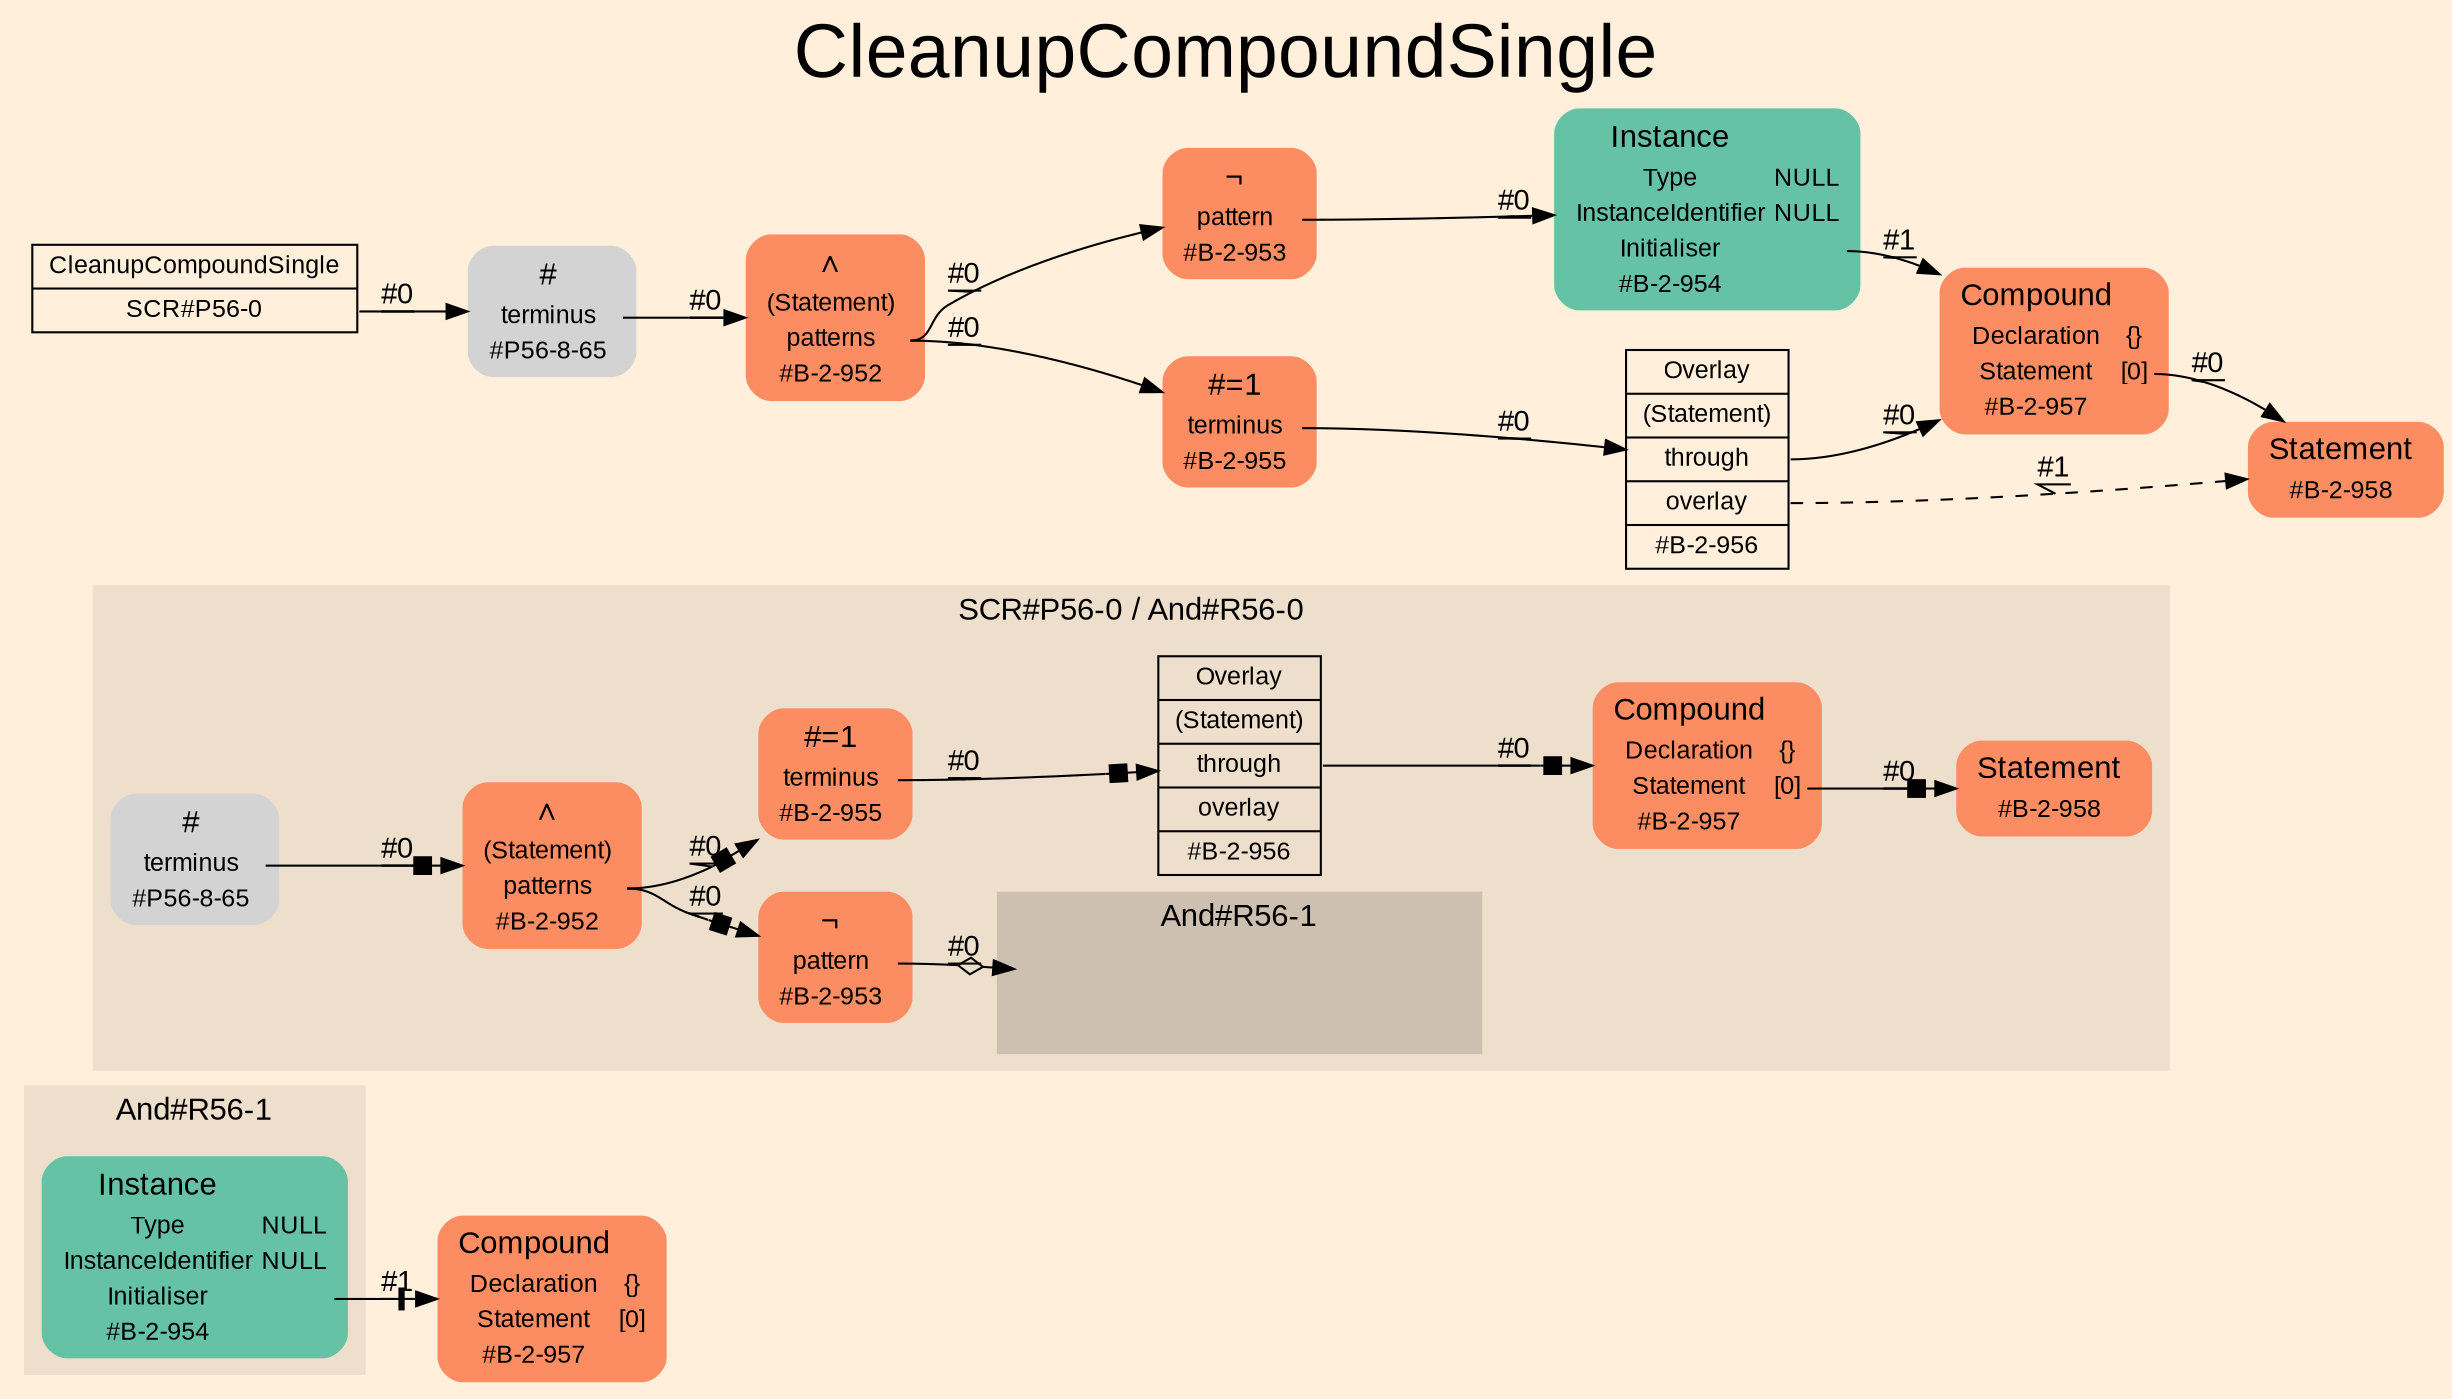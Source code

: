 digraph "CleanupCompoundSingle" {
label = "CleanupCompoundSingle"
labelloc = t
fontsize = "36"
graph [
    rankdir = "LR"
    ranksep = 0.3
    bgcolor = antiquewhite1
    color = black
    fontcolor = black
    fontname = "Arial"
];
node [
    fontname = "Arial"
];
edge [
    fontname = "Arial"
];

// -------------------- figure And#R56-1 --------------------
// -------- region And#R56-1 ----------
subgraph "clusterAnd#R56-1" {
    label = "And#R56-1"
    style = "filled"
    color = antiquewhite2
    fontsize = "15"
    "And#R56-1/#B-2-954" [
        // -------- block And#R56-1/#B-2-954 ----------
        shape = "plaintext"
        fillcolor = "/set28/1"
        label = <<TABLE BORDER="0" CELLBORDER="0" CELLSPACING="0">
         <TR><TD><FONT POINT-SIZE="15.0">Instance</FONT></TD><TD></TD></TR>
         <TR><TD>Type</TD><TD PORT="port0">NULL</TD></TR>
         <TR><TD>InstanceIdentifier</TD><TD PORT="port1">NULL</TD></TR>
         <TR><TD>Initialiser</TD><TD PORT="port2"></TD></TR>
         <TR><TD>#B-2-954</TD><TD PORT="port3"></TD></TR>
        </TABLE>>
        style = "rounded,filled"
        fontsize = "12"
    ];
    
}

"And#R56-1/#B-2-957" [
    // -------- block And#R56-1/#B-2-957 ----------
    shape = "plaintext"
    fillcolor = "/set28/2"
    label = <<TABLE BORDER="0" CELLBORDER="0" CELLSPACING="0">
     <TR><TD><FONT POINT-SIZE="15.0">Compound</FONT></TD><TD></TD></TR>
     <TR><TD>Declaration</TD><TD PORT="port0">{}</TD></TR>
     <TR><TD>Statement</TD><TD PORT="port1">[0]</TD></TR>
     <TR><TD>#B-2-957</TD><TD PORT="port2"></TD></TR>
    </TABLE>>
    style = "rounded,filled"
    fontsize = "12"
];

"And#R56-1/#B-2-954":port2 -> "And#R56-1/#B-2-957" [
    arrowhead="normalnonetee"
    label = "#1"
    decorate = true
    color = black
    fontcolor = black
];


// -------------------- figure And#R56-0 --------------------
// -------- region And#R56-0 ----------
subgraph "clusterAnd#R56-0" {
    label = "SCR#P56-0 / And#R56-0"
    style = "filled"
    color = antiquewhite2
    fontsize = "15"
    "And#R56-0/#B-2-952" [
        // -------- block And#R56-0/#B-2-952 ----------
        shape = "plaintext"
        fillcolor = "/set28/2"
        label = <<TABLE BORDER="0" CELLBORDER="0" CELLSPACING="0">
         <TR><TD><FONT POINT-SIZE="15.0">∧</FONT></TD><TD></TD></TR>
         <TR><TD>(Statement)</TD><TD PORT="port0"></TD></TR>
         <TR><TD>patterns</TD><TD PORT="port1"></TD></TR>
         <TR><TD>#B-2-952</TD><TD PORT="port2"></TD></TR>
        </TABLE>>
        style = "rounded,filled"
        fontsize = "12"
    ];
    
    "And#R56-0/#B-2-953" [
        // -------- block And#R56-0/#B-2-953 ----------
        shape = "plaintext"
        fillcolor = "/set28/2"
        label = <<TABLE BORDER="0" CELLBORDER="0" CELLSPACING="0">
         <TR><TD><FONT POINT-SIZE="15.0">¬</FONT></TD><TD></TD></TR>
         <TR><TD>pattern</TD><TD PORT="port0"></TD></TR>
         <TR><TD>#B-2-953</TD><TD PORT="port1"></TD></TR>
        </TABLE>>
        style = "rounded,filled"
        fontsize = "12"
    ];
    
    "And#R56-0/#B-2-955" [
        // -------- block And#R56-0/#B-2-955 ----------
        shape = "plaintext"
        fillcolor = "/set28/2"
        label = <<TABLE BORDER="0" CELLBORDER="0" CELLSPACING="0">
         <TR><TD><FONT POINT-SIZE="15.0">#=1</FONT></TD><TD></TD></TR>
         <TR><TD>terminus</TD><TD PORT="port0"></TD></TR>
         <TR><TD>#B-2-955</TD><TD PORT="port1"></TD></TR>
        </TABLE>>
        style = "rounded,filled"
        fontsize = "12"
    ];
    
    "And#R56-0/#B-2-956" [
        // -------- block And#R56-0/#B-2-956 ----------
        shape = "record"
        fillcolor = antiquewhite2
        label = "<fixed> Overlay | <port0> (Statement) | <port1> through | <port2> overlay | <port3> #B-2-956"
        style = "filled"
        fontsize = "12"
        color = black
        fontcolor = black
    ];
    
    "And#R56-0/#B-2-957" [
        // -------- block And#R56-0/#B-2-957 ----------
        shape = "plaintext"
        fillcolor = "/set28/2"
        label = <<TABLE BORDER="0" CELLBORDER="0" CELLSPACING="0">
         <TR><TD><FONT POINT-SIZE="15.0">Compound</FONT></TD><TD></TD></TR>
         <TR><TD>Declaration</TD><TD PORT="port0">{}</TD></TR>
         <TR><TD>Statement</TD><TD PORT="port1">[0]</TD></TR>
         <TR><TD>#B-2-957</TD><TD PORT="port2"></TD></TR>
        </TABLE>>
        style = "rounded,filled"
        fontsize = "12"
    ];
    
    "And#R56-0/#B-2-958" [
        // -------- block And#R56-0/#B-2-958 ----------
        shape = "plaintext"
        fillcolor = "/set28/2"
        label = <<TABLE BORDER="0" CELLBORDER="0" CELLSPACING="0">
         <TR><TD><FONT POINT-SIZE="15.0">Statement</FONT></TD><TD></TD></TR>
         <TR><TD>#B-2-958</TD><TD PORT="port0"></TD></TR>
        </TABLE>>
        style = "rounded,filled"
        fontsize = "12"
    ];
    
    "And#R56-0/#P56-8-65" [
        // -------- block And#R56-0/#P56-8-65 ----------
        shape = "plaintext"
        label = <<TABLE BORDER="0" CELLBORDER="0" CELLSPACING="0">
         <TR><TD><FONT POINT-SIZE="15.0">#</FONT></TD><TD></TD></TR>
         <TR><TD>terminus</TD><TD PORT="port0"></TD></TR>
         <TR><TD>#P56-8-65</TD><TD PORT="port1"></TD></TR>
        </TABLE>>
        style = "rounded,filled"
        fontsize = "12"
    ];
    
    // -------- region And#R56-0/And#R56-1 ----------
    subgraph "clusterAnd#R56-0/And#R56-1" {
        label = "And#R56-1"
        style = "filled"
        color = antiquewhite3
        fontsize = "15"
        "And#R56-0/And#R56-1/#B-2-954" [
            // -------- block And#R56-0/And#R56-1/#B-2-954 ----------
            shape = none
            fillcolor = "/set28/1"
            style = "invisible"
        ];
        
    }
    
}

"And#R56-0/#B-2-952":port1 -> "And#R56-0/#B-2-955" [
    arrowhead="normalnonebox"
    label = "#0"
    decorate = true
    color = black
    fontcolor = black
];

"And#R56-0/#B-2-952":port1 -> "And#R56-0/#B-2-953" [
    arrowhead="normalnonebox"
    label = "#0"
    decorate = true
    color = black
    fontcolor = black
];

"And#R56-0/#B-2-953":port0 -> "And#R56-0/And#R56-1/#B-2-954" [
    arrowhead="normalnoneodiamond"
    label = "#0"
    decorate = true
    color = black
    fontcolor = black
];

"And#R56-0/#B-2-955":port0 -> "And#R56-0/#B-2-956" [
    arrowhead="normalnonebox"
    label = "#0"
    decorate = true
    color = black
    fontcolor = black
];

"And#R56-0/#B-2-956":port1 -> "And#R56-0/#B-2-957" [
    arrowhead="normalnonebox"
    label = "#0"
    decorate = true
    color = black
    fontcolor = black
];

"And#R56-0/#B-2-957":port1 -> "And#R56-0/#B-2-958" [
    arrowhead="normalnonebox"
    label = "#0"
    decorate = true
    color = black
    fontcolor = black
];

"And#R56-0/#P56-8-65":port0 -> "And#R56-0/#B-2-952" [
    arrowhead="normalnonebox"
    label = "#0"
    decorate = true
    color = black
    fontcolor = black
];


// -------------------- transformation figure --------------------
"CR#P56-0" [
    // -------- block CR#P56-0 ----------
    shape = "record"
    fillcolor = antiquewhite1
    label = "<fixed> CleanupCompoundSingle | <port0> SCR#P56-0"
    style = "filled"
    fontsize = "12"
    color = black
    fontcolor = black
];

"#P56-8-65" [
    // -------- block #P56-8-65 ----------
    shape = "plaintext"
    label = <<TABLE BORDER="0" CELLBORDER="0" CELLSPACING="0">
     <TR><TD><FONT POINT-SIZE="15.0">#</FONT></TD><TD></TD></TR>
     <TR><TD>terminus</TD><TD PORT="port0"></TD></TR>
     <TR><TD>#P56-8-65</TD><TD PORT="port1"></TD></TR>
    </TABLE>>
    style = "rounded,filled"
    fontsize = "12"
];

"#B-2-952" [
    // -------- block #B-2-952 ----------
    shape = "plaintext"
    fillcolor = "/set28/2"
    label = <<TABLE BORDER="0" CELLBORDER="0" CELLSPACING="0">
     <TR><TD><FONT POINT-SIZE="15.0">∧</FONT></TD><TD></TD></TR>
     <TR><TD>(Statement)</TD><TD PORT="port0"></TD></TR>
     <TR><TD>patterns</TD><TD PORT="port1"></TD></TR>
     <TR><TD>#B-2-952</TD><TD PORT="port2"></TD></TR>
    </TABLE>>
    style = "rounded,filled"
    fontsize = "12"
];

"#B-2-955" [
    // -------- block #B-2-955 ----------
    shape = "plaintext"
    fillcolor = "/set28/2"
    label = <<TABLE BORDER="0" CELLBORDER="0" CELLSPACING="0">
     <TR><TD><FONT POINT-SIZE="15.0">#=1</FONT></TD><TD></TD></TR>
     <TR><TD>terminus</TD><TD PORT="port0"></TD></TR>
     <TR><TD>#B-2-955</TD><TD PORT="port1"></TD></TR>
    </TABLE>>
    style = "rounded,filled"
    fontsize = "12"
];

"#B-2-956" [
    // -------- block #B-2-956 ----------
    shape = "record"
    fillcolor = antiquewhite1
    label = "<fixed> Overlay | <port0> (Statement) | <port1> through | <port2> overlay | <port3> #B-2-956"
    style = "filled"
    fontsize = "12"
    color = black
    fontcolor = black
];

"#B-2-957" [
    // -------- block #B-2-957 ----------
    shape = "plaintext"
    fillcolor = "/set28/2"
    label = <<TABLE BORDER="0" CELLBORDER="0" CELLSPACING="0">
     <TR><TD><FONT POINT-SIZE="15.0">Compound</FONT></TD><TD></TD></TR>
     <TR><TD>Declaration</TD><TD PORT="port0">{}</TD></TR>
     <TR><TD>Statement</TD><TD PORT="port1">[0]</TD></TR>
     <TR><TD>#B-2-957</TD><TD PORT="port2"></TD></TR>
    </TABLE>>
    style = "rounded,filled"
    fontsize = "12"
];

"#B-2-958" [
    // -------- block #B-2-958 ----------
    shape = "plaintext"
    fillcolor = "/set28/2"
    label = <<TABLE BORDER="0" CELLBORDER="0" CELLSPACING="0">
     <TR><TD><FONT POINT-SIZE="15.0">Statement</FONT></TD><TD></TD></TR>
     <TR><TD>#B-2-958</TD><TD PORT="port0"></TD></TR>
    </TABLE>>
    style = "rounded,filled"
    fontsize = "12"
];

"#B-2-953" [
    // -------- block #B-2-953 ----------
    shape = "plaintext"
    fillcolor = "/set28/2"
    label = <<TABLE BORDER="0" CELLBORDER="0" CELLSPACING="0">
     <TR><TD><FONT POINT-SIZE="15.0">¬</FONT></TD><TD></TD></TR>
     <TR><TD>pattern</TD><TD PORT="port0"></TD></TR>
     <TR><TD>#B-2-953</TD><TD PORT="port1"></TD></TR>
    </TABLE>>
    style = "rounded,filled"
    fontsize = "12"
];

"#B-2-954" [
    // -------- block #B-2-954 ----------
    shape = "plaintext"
    fillcolor = "/set28/1"
    label = <<TABLE BORDER="0" CELLBORDER="0" CELLSPACING="0">
     <TR><TD><FONT POINT-SIZE="15.0">Instance</FONT></TD><TD></TD></TR>
     <TR><TD>Type</TD><TD PORT="port0">NULL</TD></TR>
     <TR><TD>InstanceIdentifier</TD><TD PORT="port1">NULL</TD></TR>
     <TR><TD>Initialiser</TD><TD PORT="port2"></TD></TR>
     <TR><TD>#B-2-954</TD><TD PORT="port3"></TD></TR>
    </TABLE>>
    style = "rounded,filled"
    fontsize = "12"
];

"CR#P56-0":port0 -> "#P56-8-65" [
    label = "#0"
    decorate = true
    color = black
    fontcolor = black
];

"#P56-8-65":port0 -> "#B-2-952" [
    label = "#0"
    decorate = true
    color = black
    fontcolor = black
];

"#B-2-952":port1 -> "#B-2-955" [
    label = "#0"
    decorate = true
    color = black
    fontcolor = black
];

"#B-2-952":port1 -> "#B-2-953" [
    label = "#0"
    decorate = true
    color = black
    fontcolor = black
];

"#B-2-955":port0 -> "#B-2-956" [
    label = "#0"
    decorate = true
    color = black
    fontcolor = black
];

"#B-2-956":port1 -> "#B-2-957" [
    label = "#0"
    decorate = true
    color = black
    fontcolor = black
];

"#B-2-956":port2 -> "#B-2-958" [
    style="dashed"
    label = "#1"
    decorate = true
    color = black
    fontcolor = black
];

"#B-2-957":port1 -> "#B-2-958" [
    label = "#0"
    decorate = true
    color = black
    fontcolor = black
];

"#B-2-953":port0 -> "#B-2-954" [
    label = "#0"
    decorate = true
    color = black
    fontcolor = black
];

"#B-2-954":port2 -> "#B-2-957" [
    label = "#1"
    decorate = true
    color = black
    fontcolor = black
];


}
